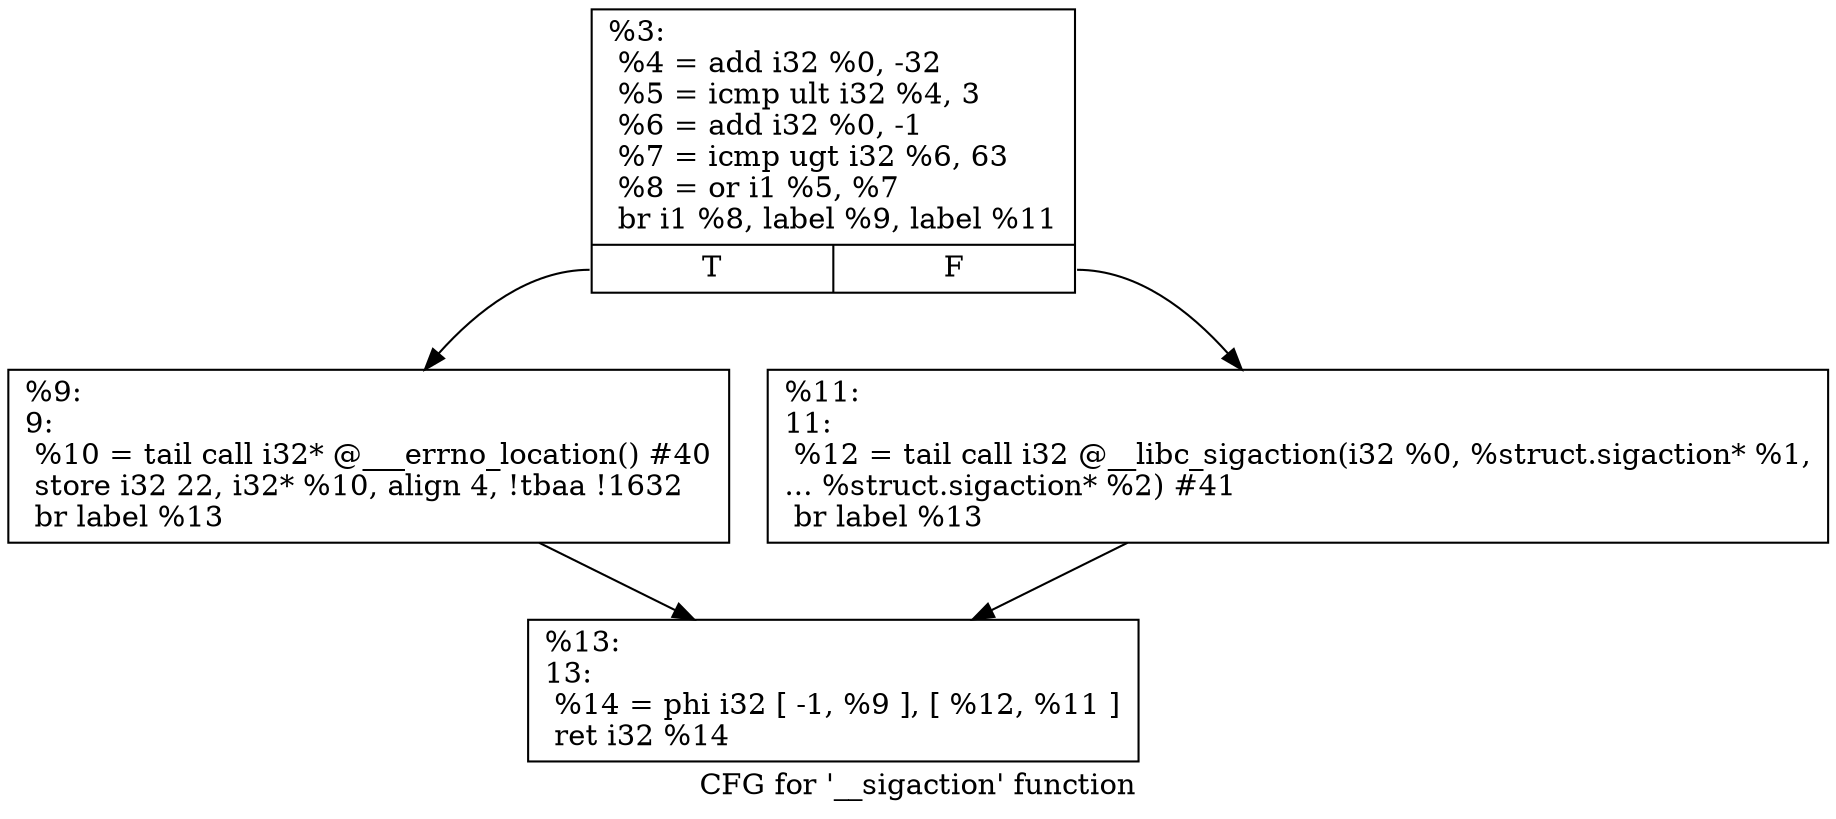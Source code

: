 digraph "CFG for '__sigaction' function" {
	label="CFG for '__sigaction' function";

	Node0x1b6fa30 [shape=record,label="{%3:\l  %4 = add i32 %0, -32\l  %5 = icmp ult i32 %4, 3\l  %6 = add i32 %0, -1\l  %7 = icmp ugt i32 %6, 63\l  %8 = or i1 %5, %7\l  br i1 %8, label %9, label %11\l|{<s0>T|<s1>F}}"];
	Node0x1b6fa30:s0 -> Node0x1b6fb00;
	Node0x1b6fa30:s1 -> Node0x1b6fb50;
	Node0x1b6fb00 [shape=record,label="{%9:\l9:                                                \l  %10 = tail call i32* @___errno_location() #40\l  store i32 22, i32* %10, align 4, !tbaa !1632\l  br label %13\l}"];
	Node0x1b6fb00 -> Node0x1b6fba0;
	Node0x1b6fb50 [shape=record,label="{%11:\l11:                                               \l  %12 = tail call i32 @__libc_sigaction(i32 %0, %struct.sigaction* %1,\l... %struct.sigaction* %2) #41\l  br label %13\l}"];
	Node0x1b6fb50 -> Node0x1b6fba0;
	Node0x1b6fba0 [shape=record,label="{%13:\l13:                                               \l  %14 = phi i32 [ -1, %9 ], [ %12, %11 ]\l  ret i32 %14\l}"];
}
